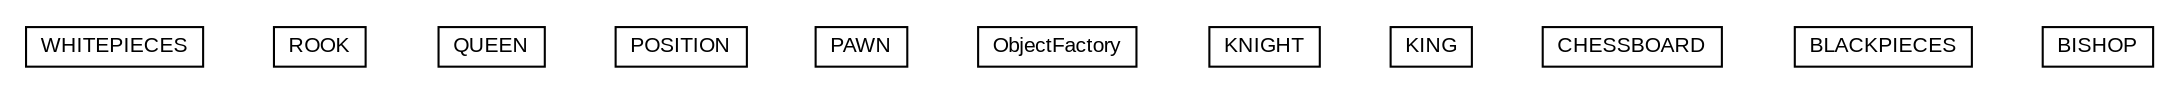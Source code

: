 #!/usr/local/bin/dot
#
# Class diagram 
# Generated by UMLGraph version R5_6 (http://www.umlgraph.org/)
#

digraph G {
	edge [fontname="arial",fontsize=10,labelfontname="arial",labelfontsize=10];
	node [fontname="arial",fontsize=10,shape=plaintext];
	nodesep=0.25;
	ranksep=0.5;
	// xml.third_party.jaxb.chessboard.dtos.WHITEPIECES
	c8295 [label=<<table title="xml.third_party.jaxb.chessboard.dtos.WHITEPIECES" border="0" cellborder="1" cellspacing="0" cellpadding="2" port="p" href="./WHITEPIECES.html">
		<tr><td><table border="0" cellspacing="0" cellpadding="1">
<tr><td align="center" balign="center"> WHITEPIECES </td></tr>
		</table></td></tr>
		</table>>, URL="./WHITEPIECES.html", fontname="arial", fontcolor="black", fontsize=10.0];
	// xml.third_party.jaxb.chessboard.dtos.ROOK
	c8296 [label=<<table title="xml.third_party.jaxb.chessboard.dtos.ROOK" border="0" cellborder="1" cellspacing="0" cellpadding="2" port="p" href="./ROOK.html">
		<tr><td><table border="0" cellspacing="0" cellpadding="1">
<tr><td align="center" balign="center"> ROOK </td></tr>
		</table></td></tr>
		</table>>, URL="./ROOK.html", fontname="arial", fontcolor="black", fontsize=10.0];
	// xml.third_party.jaxb.chessboard.dtos.QUEEN
	c8297 [label=<<table title="xml.third_party.jaxb.chessboard.dtos.QUEEN" border="0" cellborder="1" cellspacing="0" cellpadding="2" port="p" href="./QUEEN.html">
		<tr><td><table border="0" cellspacing="0" cellpadding="1">
<tr><td align="center" balign="center"> QUEEN </td></tr>
		</table></td></tr>
		</table>>, URL="./QUEEN.html", fontname="arial", fontcolor="black", fontsize=10.0];
	// xml.third_party.jaxb.chessboard.dtos.POSITION
	c8298 [label=<<table title="xml.third_party.jaxb.chessboard.dtos.POSITION" border="0" cellborder="1" cellspacing="0" cellpadding="2" port="p" href="./POSITION.html">
		<tr><td><table border="0" cellspacing="0" cellpadding="1">
<tr><td align="center" balign="center"> POSITION </td></tr>
		</table></td></tr>
		</table>>, URL="./POSITION.html", fontname="arial", fontcolor="black", fontsize=10.0];
	// xml.third_party.jaxb.chessboard.dtos.PAWN
	c8299 [label=<<table title="xml.third_party.jaxb.chessboard.dtos.PAWN" border="0" cellborder="1" cellspacing="0" cellpadding="2" port="p" href="./PAWN.html">
		<tr><td><table border="0" cellspacing="0" cellpadding="1">
<tr><td align="center" balign="center"> PAWN </td></tr>
		</table></td></tr>
		</table>>, URL="./PAWN.html", fontname="arial", fontcolor="black", fontsize=10.0];
	// xml.third_party.jaxb.chessboard.dtos.ObjectFactory
	c8300 [label=<<table title="xml.third_party.jaxb.chessboard.dtos.ObjectFactory" border="0" cellborder="1" cellspacing="0" cellpadding="2" port="p" href="./ObjectFactory.html">
		<tr><td><table border="0" cellspacing="0" cellpadding="1">
<tr><td align="center" balign="center"> ObjectFactory </td></tr>
		</table></td></tr>
		</table>>, URL="./ObjectFactory.html", fontname="arial", fontcolor="black", fontsize=10.0];
	// xml.third_party.jaxb.chessboard.dtos.KNIGHT
	c8301 [label=<<table title="xml.third_party.jaxb.chessboard.dtos.KNIGHT" border="0" cellborder="1" cellspacing="0" cellpadding="2" port="p" href="./KNIGHT.html">
		<tr><td><table border="0" cellspacing="0" cellpadding="1">
<tr><td align="center" balign="center"> KNIGHT </td></tr>
		</table></td></tr>
		</table>>, URL="./KNIGHT.html", fontname="arial", fontcolor="black", fontsize=10.0];
	// xml.third_party.jaxb.chessboard.dtos.KING
	c8302 [label=<<table title="xml.third_party.jaxb.chessboard.dtos.KING" border="0" cellborder="1" cellspacing="0" cellpadding="2" port="p" href="./KING.html">
		<tr><td><table border="0" cellspacing="0" cellpadding="1">
<tr><td align="center" balign="center"> KING </td></tr>
		</table></td></tr>
		</table>>, URL="./KING.html", fontname="arial", fontcolor="black", fontsize=10.0];
	// xml.third_party.jaxb.chessboard.dtos.CHESSBOARD
	c8303 [label=<<table title="xml.third_party.jaxb.chessboard.dtos.CHESSBOARD" border="0" cellborder="1" cellspacing="0" cellpadding="2" port="p" href="./CHESSBOARD.html">
		<tr><td><table border="0" cellspacing="0" cellpadding="1">
<tr><td align="center" balign="center"> CHESSBOARD </td></tr>
		</table></td></tr>
		</table>>, URL="./CHESSBOARD.html", fontname="arial", fontcolor="black", fontsize=10.0];
	// xml.third_party.jaxb.chessboard.dtos.BLACKPIECES
	c8304 [label=<<table title="xml.third_party.jaxb.chessboard.dtos.BLACKPIECES" border="0" cellborder="1" cellspacing="0" cellpadding="2" port="p" href="./BLACKPIECES.html">
		<tr><td><table border="0" cellspacing="0" cellpadding="1">
<tr><td align="center" balign="center"> BLACKPIECES </td></tr>
		</table></td></tr>
		</table>>, URL="./BLACKPIECES.html", fontname="arial", fontcolor="black", fontsize=10.0];
	// xml.third_party.jaxb.chessboard.dtos.BISHOP
	c8305 [label=<<table title="xml.third_party.jaxb.chessboard.dtos.BISHOP" border="0" cellborder="1" cellspacing="0" cellpadding="2" port="p" href="./BISHOP.html">
		<tr><td><table border="0" cellspacing="0" cellpadding="1">
<tr><td align="center" balign="center"> BISHOP </td></tr>
		</table></td></tr>
		</table>>, URL="./BISHOP.html", fontname="arial", fontcolor="black", fontsize=10.0];
}

